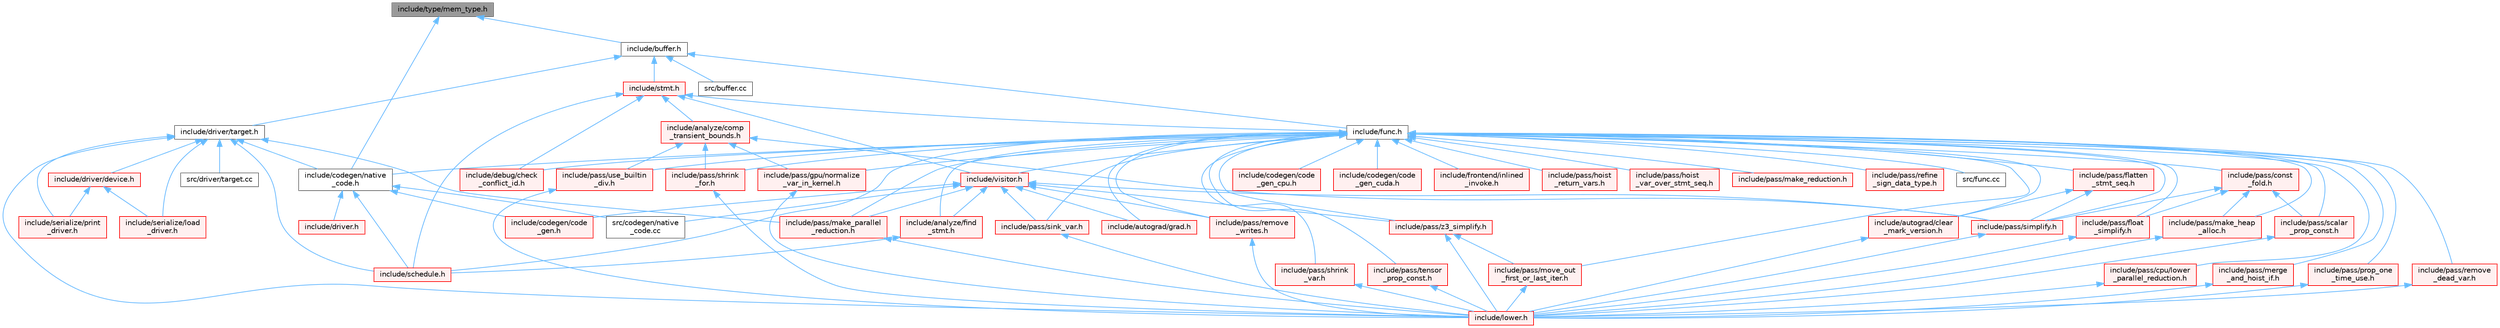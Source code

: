 digraph "include/type/mem_type.h"
{
 // LATEX_PDF_SIZE
  bgcolor="transparent";
  edge [fontname=Helvetica,fontsize=10,labelfontname=Helvetica,labelfontsize=10];
  node [fontname=Helvetica,fontsize=10,shape=box,height=0.2,width=0.4];
  Node1 [label="include/type/mem_type.h",height=0.2,width=0.4,color="gray40", fillcolor="grey60", style="filled", fontcolor="black",tooltip=" "];
  Node1 -> Node2 [dir="back",color="steelblue1",style="solid"];
  Node2 [label="include/buffer.h",height=0.2,width=0.4,color="grey40", fillcolor="white", style="filled",URL="$buffer_8h.html",tooltip=" "];
  Node2 -> Node3 [dir="back",color="steelblue1",style="solid"];
  Node3 [label="include/driver/target.h",height=0.2,width=0.4,color="grey40", fillcolor="white", style="filled",URL="$target_8h.html",tooltip=" "];
  Node3 -> Node4 [dir="back",color="steelblue1",style="solid"];
  Node4 [label="include/codegen/native\l_code.h",height=0.2,width=0.4,color="grey40", fillcolor="white", style="filled",URL="$native__code_8h.html",tooltip=" "];
  Node4 -> Node5 [dir="back",color="steelblue1",style="solid"];
  Node5 [label="include/codegen/code\l_gen.h",height=0.2,width=0.4,color="red", fillcolor="#FFF0F0", style="filled",URL="$include_2codegen_2code__gen_8h.html",tooltip=" "];
  Node4 -> Node20 [dir="back",color="steelblue1",style="solid"];
  Node20 [label="include/driver.h",height=0.2,width=0.4,color="red", fillcolor="#FFF0F0", style="filled",URL="$driver_8h.html",tooltip=" "];
  Node4 -> Node22 [dir="back",color="steelblue1",style="solid"];
  Node22 [label="include/schedule.h",height=0.2,width=0.4,color="red", fillcolor="#FFF0F0", style="filled",URL="$schedule_8h.html",tooltip=" "];
  Node4 -> Node52 [dir="back",color="steelblue1",style="solid"];
  Node52 [label="src/codegen/native\l_code.cc",height=0.2,width=0.4,color="grey40", fillcolor="white", style="filled",URL="$native__code_8cc.html",tooltip=" "];
  Node3 -> Node53 [dir="back",color="steelblue1",style="solid"];
  Node53 [label="include/driver/device.h",height=0.2,width=0.4,color="red", fillcolor="#FFF0F0", style="filled",URL="$device_8h.html",tooltip=" "];
  Node53 -> Node185 [dir="back",color="steelblue1",style="solid"];
  Node185 [label="include/serialize/load\l_driver.h",height=0.2,width=0.4,color="red", fillcolor="#FFF0F0", style="filled",URL="$load__driver_8h.html",tooltip=" "];
  Node53 -> Node187 [dir="back",color="steelblue1",style="solid"];
  Node187 [label="include/serialize/print\l_driver.h",height=0.2,width=0.4,color="red", fillcolor="#FFF0F0", style="filled",URL="$print__driver_8h.html",tooltip=" "];
  Node3 -> Node80 [dir="back",color="steelblue1",style="solid"];
  Node80 [label="include/lower.h",height=0.2,width=0.4,color="red", fillcolor="#FFF0F0", style="filled",URL="$lower_8h.html",tooltip=" "];
  Node3 -> Node116 [dir="back",color="steelblue1",style="solid"];
  Node116 [label="include/pass/make_parallel\l_reduction.h",height=0.2,width=0.4,color="red", fillcolor="#FFF0F0", style="filled",URL="$make__parallel__reduction_8h.html",tooltip=" "];
  Node116 -> Node80 [dir="back",color="steelblue1",style="solid"];
  Node3 -> Node22 [dir="back",color="steelblue1",style="solid"];
  Node3 -> Node185 [dir="back",color="steelblue1",style="solid"];
  Node3 -> Node187 [dir="back",color="steelblue1",style="solid"];
  Node3 -> Node192 [dir="back",color="steelblue1",style="solid"];
  Node192 [label="src/driver/target.cc",height=0.2,width=0.4,color="grey40", fillcolor="white", style="filled",URL="$target_8cc.html",tooltip=" "];
  Node2 -> Node55 [dir="back",color="steelblue1",style="solid"];
  Node55 [label="include/func.h",height=0.2,width=0.4,color="grey40", fillcolor="white", style="filled",URL="$func_8h.html",tooltip=" "];
  Node55 -> Node56 [dir="back",color="steelblue1",style="solid"];
  Node56 [label="include/analyze/find\l_stmt.h",height=0.2,width=0.4,color="red", fillcolor="#FFF0F0", style="filled",URL="$find__stmt_8h.html",tooltip=" "];
  Node56 -> Node22 [dir="back",color="steelblue1",style="solid"];
  Node55 -> Node79 [dir="back",color="steelblue1",style="solid"];
  Node79 [label="include/autograd/clear\l_mark_version.h",height=0.2,width=0.4,color="red", fillcolor="#FFF0F0", style="filled",URL="$clear__mark__version_8h.html",tooltip=" "];
  Node79 -> Node80 [dir="back",color="steelblue1",style="solid"];
  Node55 -> Node81 [dir="back",color="steelblue1",style="solid"];
  Node81 [label="include/autograd/grad.h",height=0.2,width=0.4,color="red", fillcolor="#FFF0F0", style="filled",URL="$grad_8h.html",tooltip=" "];
  Node55 -> Node7 [dir="back",color="steelblue1",style="solid"];
  Node7 [label="include/codegen/code\l_gen_cpu.h",height=0.2,width=0.4,color="red", fillcolor="#FFF0F0", style="filled",URL="$code__gen__cpu_8h.html",tooltip=" "];
  Node55 -> Node10 [dir="back",color="steelblue1",style="solid"];
  Node10 [label="include/codegen/code\l_gen_cuda.h",height=0.2,width=0.4,color="red", fillcolor="#FFF0F0", style="filled",URL="$code__gen__cuda_8h.html",tooltip=" "];
  Node55 -> Node4 [dir="back",color="steelblue1",style="solid"];
  Node55 -> Node82 [dir="back",color="steelblue1",style="solid"];
  Node82 [label="include/debug/check\l_conflict_id.h",height=0.2,width=0.4,color="red", fillcolor="#FFF0F0", style="filled",URL="$check__conflict__id_8h.html",tooltip=" "];
  Node55 -> Node84 [dir="back",color="steelblue1",style="solid"];
  Node84 [label="include/frontend/inlined\l_invoke.h",height=0.2,width=0.4,color="red", fillcolor="#FFF0F0", style="filled",URL="$inlined__invoke_8h.html",tooltip=" "];
  Node55 -> Node86 [dir="back",color="steelblue1",style="solid"];
  Node86 [label="include/pass/const\l_fold.h",height=0.2,width=0.4,color="red", fillcolor="#FFF0F0", style="filled",URL="$const__fold_8h.html",tooltip=" "];
  Node86 -> Node89 [dir="back",color="steelblue1",style="solid"];
  Node89 [label="include/pass/float\l_simplify.h",height=0.2,width=0.4,color="red", fillcolor="#FFF0F0", style="filled",URL="$float__simplify_8h.html",tooltip=" "];
  Node89 -> Node80 [dir="back",color="steelblue1",style="solid"];
  Node86 -> Node91 [dir="back",color="steelblue1",style="solid"];
  Node91 [label="include/pass/make_heap\l_alloc.h",height=0.2,width=0.4,color="red", fillcolor="#FFF0F0", style="filled",URL="$make__heap__alloc_8h.html",tooltip=" "];
  Node91 -> Node80 [dir="back",color="steelblue1",style="solid"];
  Node86 -> Node93 [dir="back",color="steelblue1",style="solid"];
  Node93 [label="include/pass/scalar\l_prop_const.h",height=0.2,width=0.4,color="red", fillcolor="#FFF0F0", style="filled",URL="$scalar__prop__const_8h.html",tooltip=" "];
  Node93 -> Node80 [dir="back",color="steelblue1",style="solid"];
  Node86 -> Node95 [dir="back",color="steelblue1",style="solid"];
  Node95 [label="include/pass/simplify.h",height=0.2,width=0.4,color="red", fillcolor="#FFF0F0", style="filled",URL="$simplify_8h.html",tooltip=" "];
  Node95 -> Node80 [dir="back",color="steelblue1",style="solid"];
  Node55 -> Node106 [dir="back",color="steelblue1",style="solid"];
  Node106 [label="include/pass/cpu/lower\l_parallel_reduction.h",height=0.2,width=0.4,color="red", fillcolor="#FFF0F0", style="filled",URL="$cpu_2lower__parallel__reduction_8h.html",tooltip=" "];
  Node106 -> Node80 [dir="back",color="steelblue1",style="solid"];
  Node55 -> Node107 [dir="back",color="steelblue1",style="solid"];
  Node107 [label="include/pass/flatten\l_stmt_seq.h",height=0.2,width=0.4,color="red", fillcolor="#FFF0F0", style="filled",URL="$flatten__stmt__seq_8h.html",tooltip=" "];
  Node107 -> Node79 [dir="back",color="steelblue1",style="solid"];
  Node107 -> Node95 [dir="back",color="steelblue1",style="solid"];
  Node55 -> Node89 [dir="back",color="steelblue1",style="solid"];
  Node55 -> Node112 [dir="back",color="steelblue1",style="solid"];
  Node112 [label="include/pass/gpu/normalize\l_var_in_kernel.h",height=0.2,width=0.4,color="red", fillcolor="#FFF0F0", style="filled",URL="$normalize__var__in__kernel_8h.html",tooltip=" "];
  Node112 -> Node80 [dir="back",color="steelblue1",style="solid"];
  Node55 -> Node113 [dir="back",color="steelblue1",style="solid"];
  Node113 [label="include/pass/hoist\l_return_vars.h",height=0.2,width=0.4,color="red", fillcolor="#FFF0F0", style="filled",URL="$hoist__return__vars_8h.html",tooltip=" "];
  Node55 -> Node115 [dir="back",color="steelblue1",style="solid"];
  Node115 [label="include/pass/hoist\l_var_over_stmt_seq.h",height=0.2,width=0.4,color="red", fillcolor="#FFF0F0", style="filled",URL="$hoist__var__over__stmt__seq_8h.html",tooltip=" "];
  Node55 -> Node91 [dir="back",color="steelblue1",style="solid"];
  Node55 -> Node116 [dir="back",color="steelblue1",style="solid"];
  Node55 -> Node117 [dir="back",color="steelblue1",style="solid"];
  Node117 [label="include/pass/make_reduction.h",height=0.2,width=0.4,color="red", fillcolor="#FFF0F0", style="filled",URL="$make__reduction_8h.html",tooltip=" "];
  Node55 -> Node119 [dir="back",color="steelblue1",style="solid"];
  Node119 [label="include/pass/merge\l_and_hoist_if.h",height=0.2,width=0.4,color="red", fillcolor="#FFF0F0", style="filled",URL="$merge__and__hoist__if_8h.html",tooltip=" "];
  Node119 -> Node80 [dir="back",color="steelblue1",style="solid"];
  Node55 -> Node120 [dir="back",color="steelblue1",style="solid"];
  Node120 [label="include/pass/move_out\l_first_or_last_iter.h",height=0.2,width=0.4,color="red", fillcolor="#FFF0F0", style="filled",URL="$move__out__first__or__last__iter_8h.html",tooltip=" "];
  Node120 -> Node80 [dir="back",color="steelblue1",style="solid"];
  Node55 -> Node122 [dir="back",color="steelblue1",style="solid"];
  Node122 [label="include/pass/prop_one\l_time_use.h",height=0.2,width=0.4,color="red", fillcolor="#FFF0F0", style="filled",URL="$prop__one__time__use_8h.html",tooltip=" "];
  Node122 -> Node80 [dir="back",color="steelblue1",style="solid"];
  Node55 -> Node123 [dir="back",color="steelblue1",style="solid"];
  Node123 [label="include/pass/refine\l_sign_data_type.h",height=0.2,width=0.4,color="red", fillcolor="#FFF0F0", style="filled",URL="$refine__sign__data__type_8h.html",tooltip=" "];
  Node55 -> Node125 [dir="back",color="steelblue1",style="solid"];
  Node125 [label="include/pass/remove\l_dead_var.h",height=0.2,width=0.4,color="red", fillcolor="#FFF0F0", style="filled",URL="$remove__dead__var_8h.html",tooltip=" "];
  Node125 -> Node80 [dir="back",color="steelblue1",style="solid"];
  Node55 -> Node126 [dir="back",color="steelblue1",style="solid"];
  Node126 [label="include/pass/remove\l_writes.h",height=0.2,width=0.4,color="red", fillcolor="#FFF0F0", style="filled",URL="$remove__writes_8h.html",tooltip=" "];
  Node126 -> Node80 [dir="back",color="steelblue1",style="solid"];
  Node55 -> Node93 [dir="back",color="steelblue1",style="solid"];
  Node55 -> Node128 [dir="back",color="steelblue1",style="solid"];
  Node128 [label="include/pass/shrink\l_for.h",height=0.2,width=0.4,color="red", fillcolor="#FFF0F0", style="filled",URL="$shrink__for_8h.html",tooltip=" "];
  Node128 -> Node80 [dir="back",color="steelblue1",style="solid"];
  Node55 -> Node129 [dir="back",color="steelblue1",style="solid"];
  Node129 [label="include/pass/shrink\l_var.h",height=0.2,width=0.4,color="red", fillcolor="#FFF0F0", style="filled",URL="$shrink__var_8h.html",tooltip=" "];
  Node129 -> Node80 [dir="back",color="steelblue1",style="solid"];
  Node55 -> Node95 [dir="back",color="steelblue1",style="solid"];
  Node55 -> Node130 [dir="back",color="steelblue1",style="solid"];
  Node130 [label="include/pass/sink_var.h",height=0.2,width=0.4,color="red", fillcolor="#FFF0F0", style="filled",URL="$sink__var_8h.html",tooltip=" "];
  Node130 -> Node80 [dir="back",color="steelblue1",style="solid"];
  Node55 -> Node131 [dir="back",color="steelblue1",style="solid"];
  Node131 [label="include/pass/tensor\l_prop_const.h",height=0.2,width=0.4,color="red", fillcolor="#FFF0F0", style="filled",URL="$tensor__prop__const_8h.html",tooltip=" "];
  Node131 -> Node80 [dir="back",color="steelblue1",style="solid"];
  Node55 -> Node132 [dir="back",color="steelblue1",style="solid"];
  Node132 [label="include/pass/use_builtin\l_div.h",height=0.2,width=0.4,color="red", fillcolor="#FFF0F0", style="filled",URL="$use__builtin__div_8h.html",tooltip=" "];
  Node132 -> Node80 [dir="back",color="steelblue1",style="solid"];
  Node55 -> Node134 [dir="back",color="steelblue1",style="solid"];
  Node134 [label="include/pass/z3_simplify.h",height=0.2,width=0.4,color="red", fillcolor="#FFF0F0", style="filled",URL="$z3__simplify_8h.html",tooltip=" "];
  Node134 -> Node80 [dir="back",color="steelblue1",style="solid"];
  Node134 -> Node120 [dir="back",color="steelblue1",style="solid"];
  Node55 -> Node22 [dir="back",color="steelblue1",style="solid"];
  Node55 -> Node135 [dir="back",color="steelblue1",style="solid"];
  Node135 [label="include/visitor.h",height=0.2,width=0.4,color="red", fillcolor="#FFF0F0", style="filled",URL="$visitor_8h.html",tooltip=" "];
  Node135 -> Node56 [dir="back",color="steelblue1",style="solid"];
  Node135 -> Node81 [dir="back",color="steelblue1",style="solid"];
  Node135 -> Node5 [dir="back",color="steelblue1",style="solid"];
  Node135 -> Node116 [dir="back",color="steelblue1",style="solid"];
  Node135 -> Node126 [dir="back",color="steelblue1",style="solid"];
  Node135 -> Node95 [dir="back",color="steelblue1",style="solid"];
  Node135 -> Node130 [dir="back",color="steelblue1",style="solid"];
  Node135 -> Node134 [dir="back",color="steelblue1",style="solid"];
  Node135 -> Node52 [dir="back",color="steelblue1",style="solid"];
  Node55 -> Node184 [dir="back",color="steelblue1",style="solid"];
  Node184 [label="src/func.cc",height=0.2,width=0.4,color="grey40", fillcolor="white", style="filled",URL="$func_8cc.html",tooltip=" "];
  Node2 -> Node193 [dir="back",color="steelblue1",style="solid"];
  Node193 [label="include/stmt.h",height=0.2,width=0.4,color="red", fillcolor="#FFF0F0", style="filled",URL="$stmt_8h.html",tooltip=" "];
  Node193 -> Node144 [dir="back",color="steelblue1",style="solid"];
  Node144 [label="include/analyze/comp\l_transient_bounds.h",height=0.2,width=0.4,color="red", fillcolor="#FFF0F0", style="filled",URL="$comp__transient__bounds_8h.html",tooltip=" "];
  Node144 -> Node112 [dir="back",color="steelblue1",style="solid"];
  Node144 -> Node128 [dir="back",color="steelblue1",style="solid"];
  Node144 -> Node95 [dir="back",color="steelblue1",style="solid"];
  Node144 -> Node132 [dir="back",color="steelblue1",style="solid"];
  Node193 -> Node82 [dir="back",color="steelblue1",style="solid"];
  Node193 -> Node55 [dir="back",color="steelblue1",style="solid"];
  Node193 -> Node22 [dir="back",color="steelblue1",style="solid"];
  Node193 -> Node135 [dir="back",color="steelblue1",style="solid"];
  Node2 -> Node213 [dir="back",color="steelblue1",style="solid"];
  Node213 [label="src/buffer.cc",height=0.2,width=0.4,color="grey40", fillcolor="white", style="filled",URL="$buffer_8cc.html",tooltip=" "];
  Node1 -> Node4 [dir="back",color="steelblue1",style="solid"];
}
